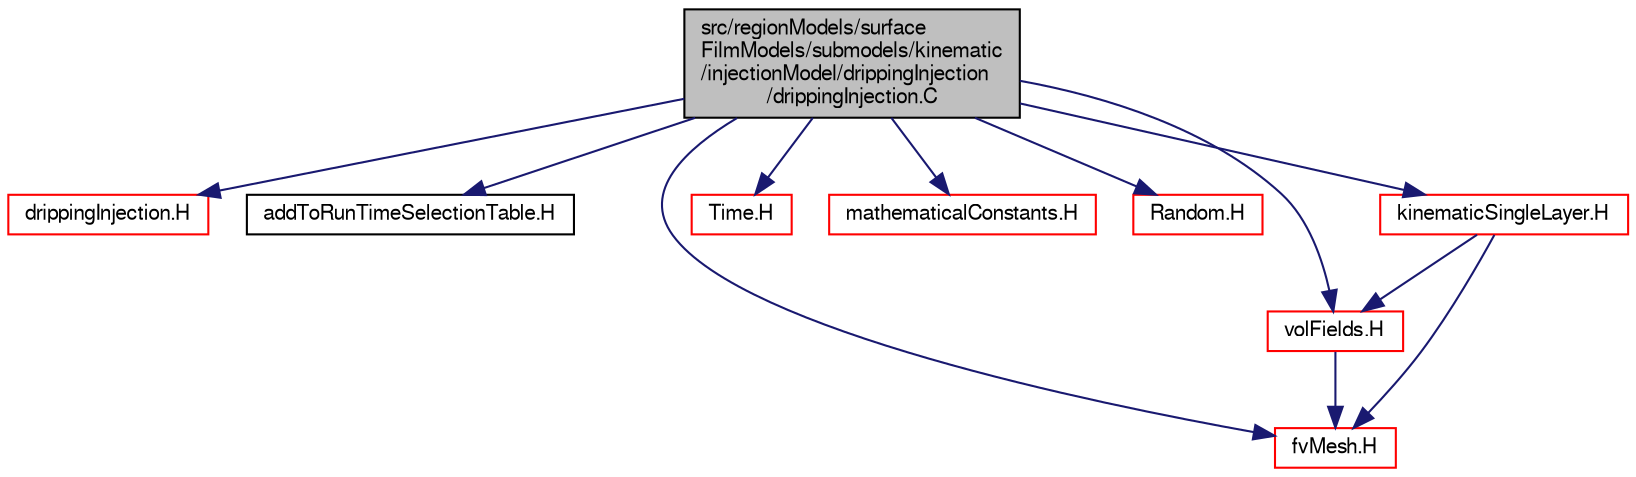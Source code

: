 digraph "src/regionModels/surfaceFilmModels/submodels/kinematic/injectionModel/drippingInjection/drippingInjection.C"
{
  bgcolor="transparent";
  edge [fontname="FreeSans",fontsize="10",labelfontname="FreeSans",labelfontsize="10"];
  node [fontname="FreeSans",fontsize="10",shape=record];
  Node0 [label="src/regionModels/surface\lFilmModels/submodels/kinematic\l/injectionModel/drippingInjection\l/drippingInjection.C",height=0.2,width=0.4,color="black", fillcolor="grey75", style="filled", fontcolor="black"];
  Node0 -> Node1 [color="midnightblue",fontsize="10",style="solid",fontname="FreeSans"];
  Node1 [label="drippingInjection.H",height=0.2,width=0.4,color="red",URL="$a14267.html"];
  Node0 -> Node337 [color="midnightblue",fontsize="10",style="solid",fontname="FreeSans"];
  Node337 [label="addToRunTimeSelectionTable.H",height=0.2,width=0.4,color="black",URL="$a09263.html",tooltip="Macros for easy insertion into run-time selection tables. "];
  Node0 -> Node191 [color="midnightblue",fontsize="10",style="solid",fontname="FreeSans"];
  Node191 [label="fvMesh.H",height=0.2,width=0.4,color="red",URL="$a03533.html"];
  Node0 -> Node338 [color="midnightblue",fontsize="10",style="solid",fontname="FreeSans"];
  Node338 [label="Time.H",height=0.2,width=0.4,color="red",URL="$a09311.html"];
  Node0 -> Node357 [color="midnightblue",fontsize="10",style="solid",fontname="FreeSans"];
  Node357 [label="mathematicalConstants.H",height=0.2,width=0.4,color="red",URL="$a10238.html"];
  Node0 -> Node317 [color="midnightblue",fontsize="10",style="solid",fontname="FreeSans"];
  Node317 [label="Random.H",height=0.2,width=0.4,color="red",URL="$a12464.html"];
  Node0 -> Node93 [color="midnightblue",fontsize="10",style="solid",fontname="FreeSans"];
  Node93 [label="volFields.H",height=0.2,width=0.4,color="red",URL="$a02750.html"];
  Node93 -> Node191 [color="midnightblue",fontsize="10",style="solid",fontname="FreeSans"];
  Node0 -> Node358 [color="midnightblue",fontsize="10",style="solid",fontname="FreeSans"];
  Node358 [label="kinematicSingleLayer.H",height=0.2,width=0.4,color="red",URL="$a14174.html"];
  Node358 -> Node191 [color="midnightblue",fontsize="10",style="solid",fontname="FreeSans"];
  Node358 -> Node93 [color="midnightblue",fontsize="10",style="solid",fontname="FreeSans"];
}
